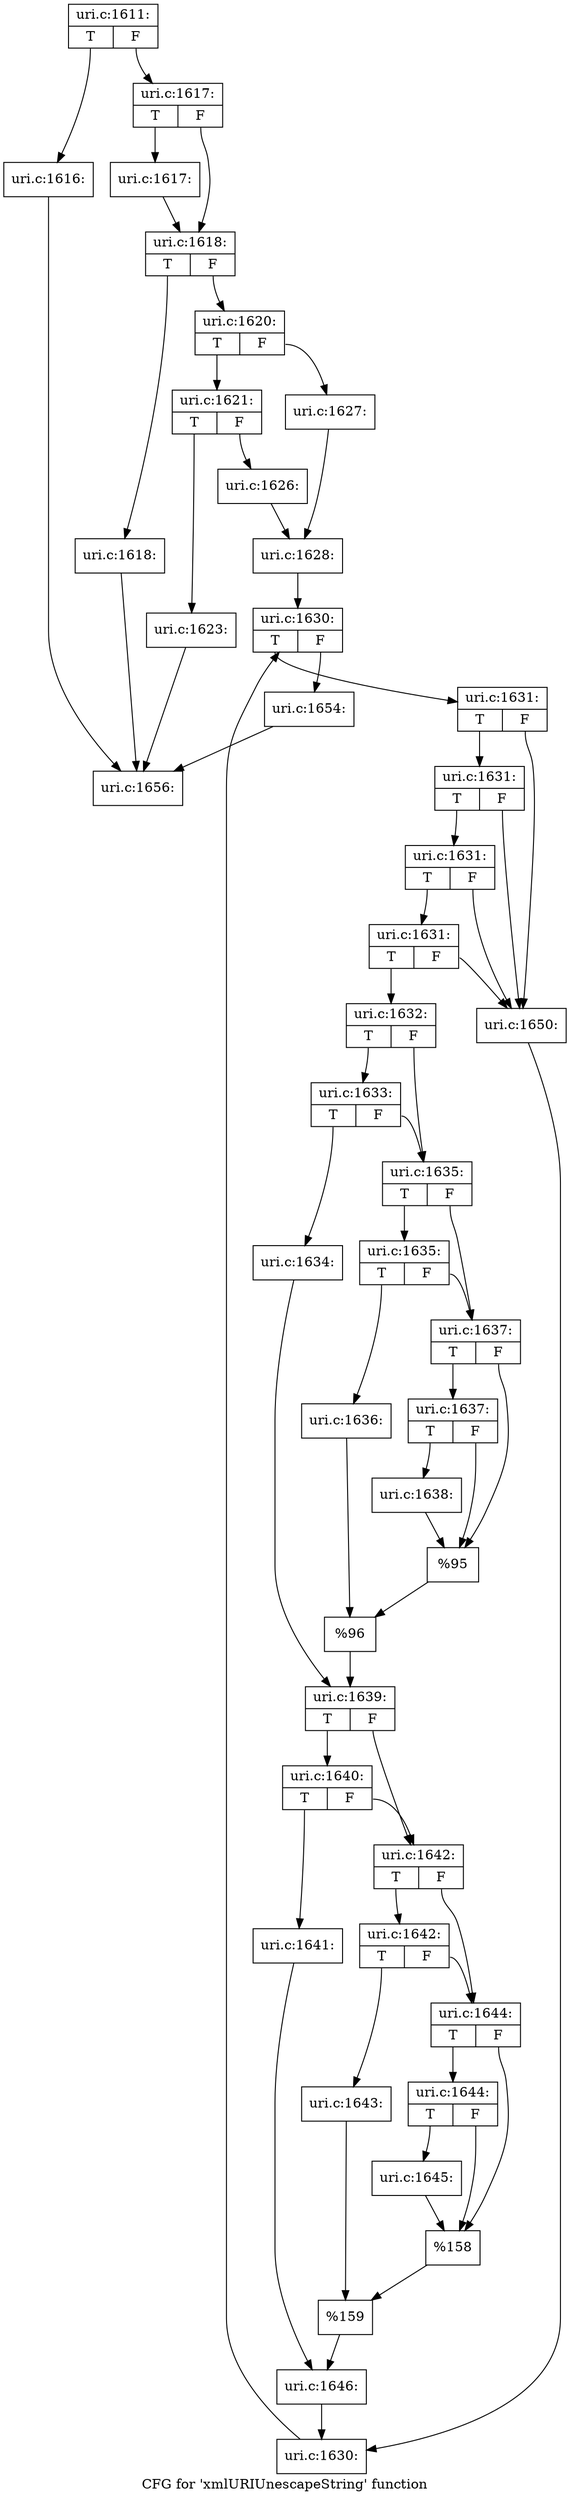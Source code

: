 digraph "CFG for 'xmlURIUnescapeString' function" {
	label="CFG for 'xmlURIUnescapeString' function";

	Node0x4845e90 [shape=record,label="{uri.c:1611:|{<s0>T|<s1>F}}"];
	Node0x4845e90:s0 -> Node0x479a0b0;
	Node0x4845e90:s1 -> Node0x479a100;
	Node0x479a0b0 [shape=record,label="{uri.c:1616:}"];
	Node0x479a0b0 -> Node0x4841730;
	Node0x479a100 [shape=record,label="{uri.c:1617:|{<s0>T|<s1>F}}"];
	Node0x479a100:s0 -> Node0x482dcc0;
	Node0x479a100:s1 -> Node0x482dd10;
	Node0x482dcc0 [shape=record,label="{uri.c:1617:}"];
	Node0x482dcc0 -> Node0x482dd10;
	Node0x482dd10 [shape=record,label="{uri.c:1618:|{<s0>T|<s1>F}}"];
	Node0x482dd10:s0 -> Node0x485b680;
	Node0x482dd10:s1 -> Node0x485b9b0;
	Node0x485b680 [shape=record,label="{uri.c:1618:}"];
	Node0x485b680 -> Node0x4841730;
	Node0x485b9b0 [shape=record,label="{uri.c:1620:|{<s0>T|<s1>F}}"];
	Node0x485b9b0:s0 -> Node0x485be10;
	Node0x485b9b0:s1 -> Node0x485beb0;
	Node0x485be10 [shape=record,label="{uri.c:1621:|{<s0>T|<s1>F}}"];
	Node0x485be10:s0 -> Node0x47fd450;
	Node0x485be10:s1 -> Node0x4801920;
	Node0x47fd450 [shape=record,label="{uri.c:1623:}"];
	Node0x47fd450 -> Node0x4841730;
	Node0x4801920 [shape=record,label="{uri.c:1626:}"];
	Node0x4801920 -> Node0x485be60;
	Node0x485beb0 [shape=record,label="{uri.c:1627:}"];
	Node0x485beb0 -> Node0x485be60;
	Node0x485be60 [shape=record,label="{uri.c:1628:}"];
	Node0x485be60 -> Node0x485cfe0;
	Node0x485cfe0 [shape=record,label="{uri.c:1630:|{<s0>T|<s1>F}}"];
	Node0x485cfe0:s0 -> Node0x485d3a0;
	Node0x485cfe0:s1 -> Node0x485d200;
	Node0x485d3a0 [shape=record,label="{uri.c:1631:|{<s0>T|<s1>F}}"];
	Node0x485d3a0:s0 -> Node0x485d780;
	Node0x485d3a0:s1 -> Node0x485d630;
	Node0x485d780 [shape=record,label="{uri.c:1631:|{<s0>T|<s1>F}}"];
	Node0x485d780:s0 -> Node0x485d700;
	Node0x485d780:s1 -> Node0x485d630;
	Node0x485d700 [shape=record,label="{uri.c:1631:|{<s0>T|<s1>F}}"];
	Node0x485d700:s0 -> Node0x485d680;
	Node0x485d700:s1 -> Node0x485d630;
	Node0x485d680 [shape=record,label="{uri.c:1631:|{<s0>T|<s1>F}}"];
	Node0x485d680:s0 -> Node0x485d590;
	Node0x485d680:s1 -> Node0x485d630;
	Node0x485d590 [shape=record,label="{uri.c:1632:|{<s0>T|<s1>F}}"];
	Node0x485d590:s0 -> Node0x485ef20;
	Node0x485d590:s1 -> Node0x485eed0;
	Node0x485ef20 [shape=record,label="{uri.c:1633:|{<s0>T|<s1>F}}"];
	Node0x485ef20:s0 -> Node0x485ee30;
	Node0x485ef20:s1 -> Node0x485eed0;
	Node0x485ee30 [shape=record,label="{uri.c:1634:}"];
	Node0x485ee30 -> Node0x485ee80;
	Node0x485eed0 [shape=record,label="{uri.c:1635:|{<s0>T|<s1>F}}"];
	Node0x485eed0:s0 -> Node0x485fa10;
	Node0x485eed0:s1 -> Node0x485f9c0;
	Node0x485fa10 [shape=record,label="{uri.c:1635:|{<s0>T|<s1>F}}"];
	Node0x485fa10:s0 -> Node0x485f920;
	Node0x485fa10:s1 -> Node0x485f9c0;
	Node0x485f920 [shape=record,label="{uri.c:1636:}"];
	Node0x485f920 -> Node0x485f970;
	Node0x485f9c0 [shape=record,label="{uri.c:1637:|{<s0>T|<s1>F}}"];
	Node0x485f9c0:s0 -> Node0x4860710;
	Node0x485f9c0:s1 -> Node0x48606c0;
	Node0x4860710 [shape=record,label="{uri.c:1637:|{<s0>T|<s1>F}}"];
	Node0x4860710:s0 -> Node0x4860670;
	Node0x4860710:s1 -> Node0x48606c0;
	Node0x4860670 [shape=record,label="{uri.c:1638:}"];
	Node0x4860670 -> Node0x48606c0;
	Node0x48606c0 [shape=record,label="{%95}"];
	Node0x48606c0 -> Node0x485f970;
	Node0x485f970 [shape=record,label="{%96}"];
	Node0x485f970 -> Node0x485ee80;
	Node0x485ee80 [shape=record,label="{uri.c:1639:|{<s0>T|<s1>F}}"];
	Node0x485ee80:s0 -> Node0x4861810;
	Node0x485ee80:s1 -> Node0x48617c0;
	Node0x4861810 [shape=record,label="{uri.c:1640:|{<s0>T|<s1>F}}"];
	Node0x4861810:s0 -> Node0x4861720;
	Node0x4861810:s1 -> Node0x48617c0;
	Node0x4861720 [shape=record,label="{uri.c:1641:}"];
	Node0x4861720 -> Node0x4861770;
	Node0x48617c0 [shape=record,label="{uri.c:1642:|{<s0>T|<s1>F}}"];
	Node0x48617c0:s0 -> Node0x4862790;
	Node0x48617c0:s1 -> Node0x4862740;
	Node0x4862790 [shape=record,label="{uri.c:1642:|{<s0>T|<s1>F}}"];
	Node0x4862790:s0 -> Node0x48626a0;
	Node0x4862790:s1 -> Node0x4862740;
	Node0x48626a0 [shape=record,label="{uri.c:1643:}"];
	Node0x48626a0 -> Node0x48626f0;
	Node0x4862740 [shape=record,label="{uri.c:1644:|{<s0>T|<s1>F}}"];
	Node0x4862740:s0 -> Node0x48637a0;
	Node0x4862740:s1 -> Node0x4863750;
	Node0x48637a0 [shape=record,label="{uri.c:1644:|{<s0>T|<s1>F}}"];
	Node0x48637a0:s0 -> Node0x4863700;
	Node0x48637a0:s1 -> Node0x4863750;
	Node0x4863700 [shape=record,label="{uri.c:1645:}"];
	Node0x4863700 -> Node0x4863750;
	Node0x4863750 [shape=record,label="{%158}"];
	Node0x4863750 -> Node0x48626f0;
	Node0x48626f0 [shape=record,label="{%159}"];
	Node0x48626f0 -> Node0x4861770;
	Node0x4861770 [shape=record,label="{uri.c:1646:}"];
	Node0x4861770 -> Node0x485d5e0;
	Node0x485d630 [shape=record,label="{uri.c:1650:}"];
	Node0x485d630 -> Node0x485d5e0;
	Node0x485d5e0 [shape=record,label="{uri.c:1630:}"];
	Node0x485d5e0 -> Node0x485cfe0;
	Node0x485d200 [shape=record,label="{uri.c:1654:}"];
	Node0x485d200 -> Node0x4841730;
	Node0x4841730 [shape=record,label="{uri.c:1656:}"];
}
